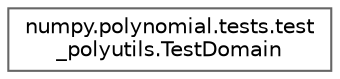 digraph "Graphical Class Hierarchy"
{
 // LATEX_PDF_SIZE
  bgcolor="transparent";
  edge [fontname=Helvetica,fontsize=10,labelfontname=Helvetica,labelfontsize=10];
  node [fontname=Helvetica,fontsize=10,shape=box,height=0.2,width=0.4];
  rankdir="LR";
  Node0 [id="Node000000",label="numpy.polynomial.tests.test\l_polyutils.TestDomain",height=0.2,width=0.4,color="grey40", fillcolor="white", style="filled",URL="$d0/db3/classnumpy_1_1polynomial_1_1tests_1_1test__polyutils_1_1TestDomain.html",tooltip=" "];
}
